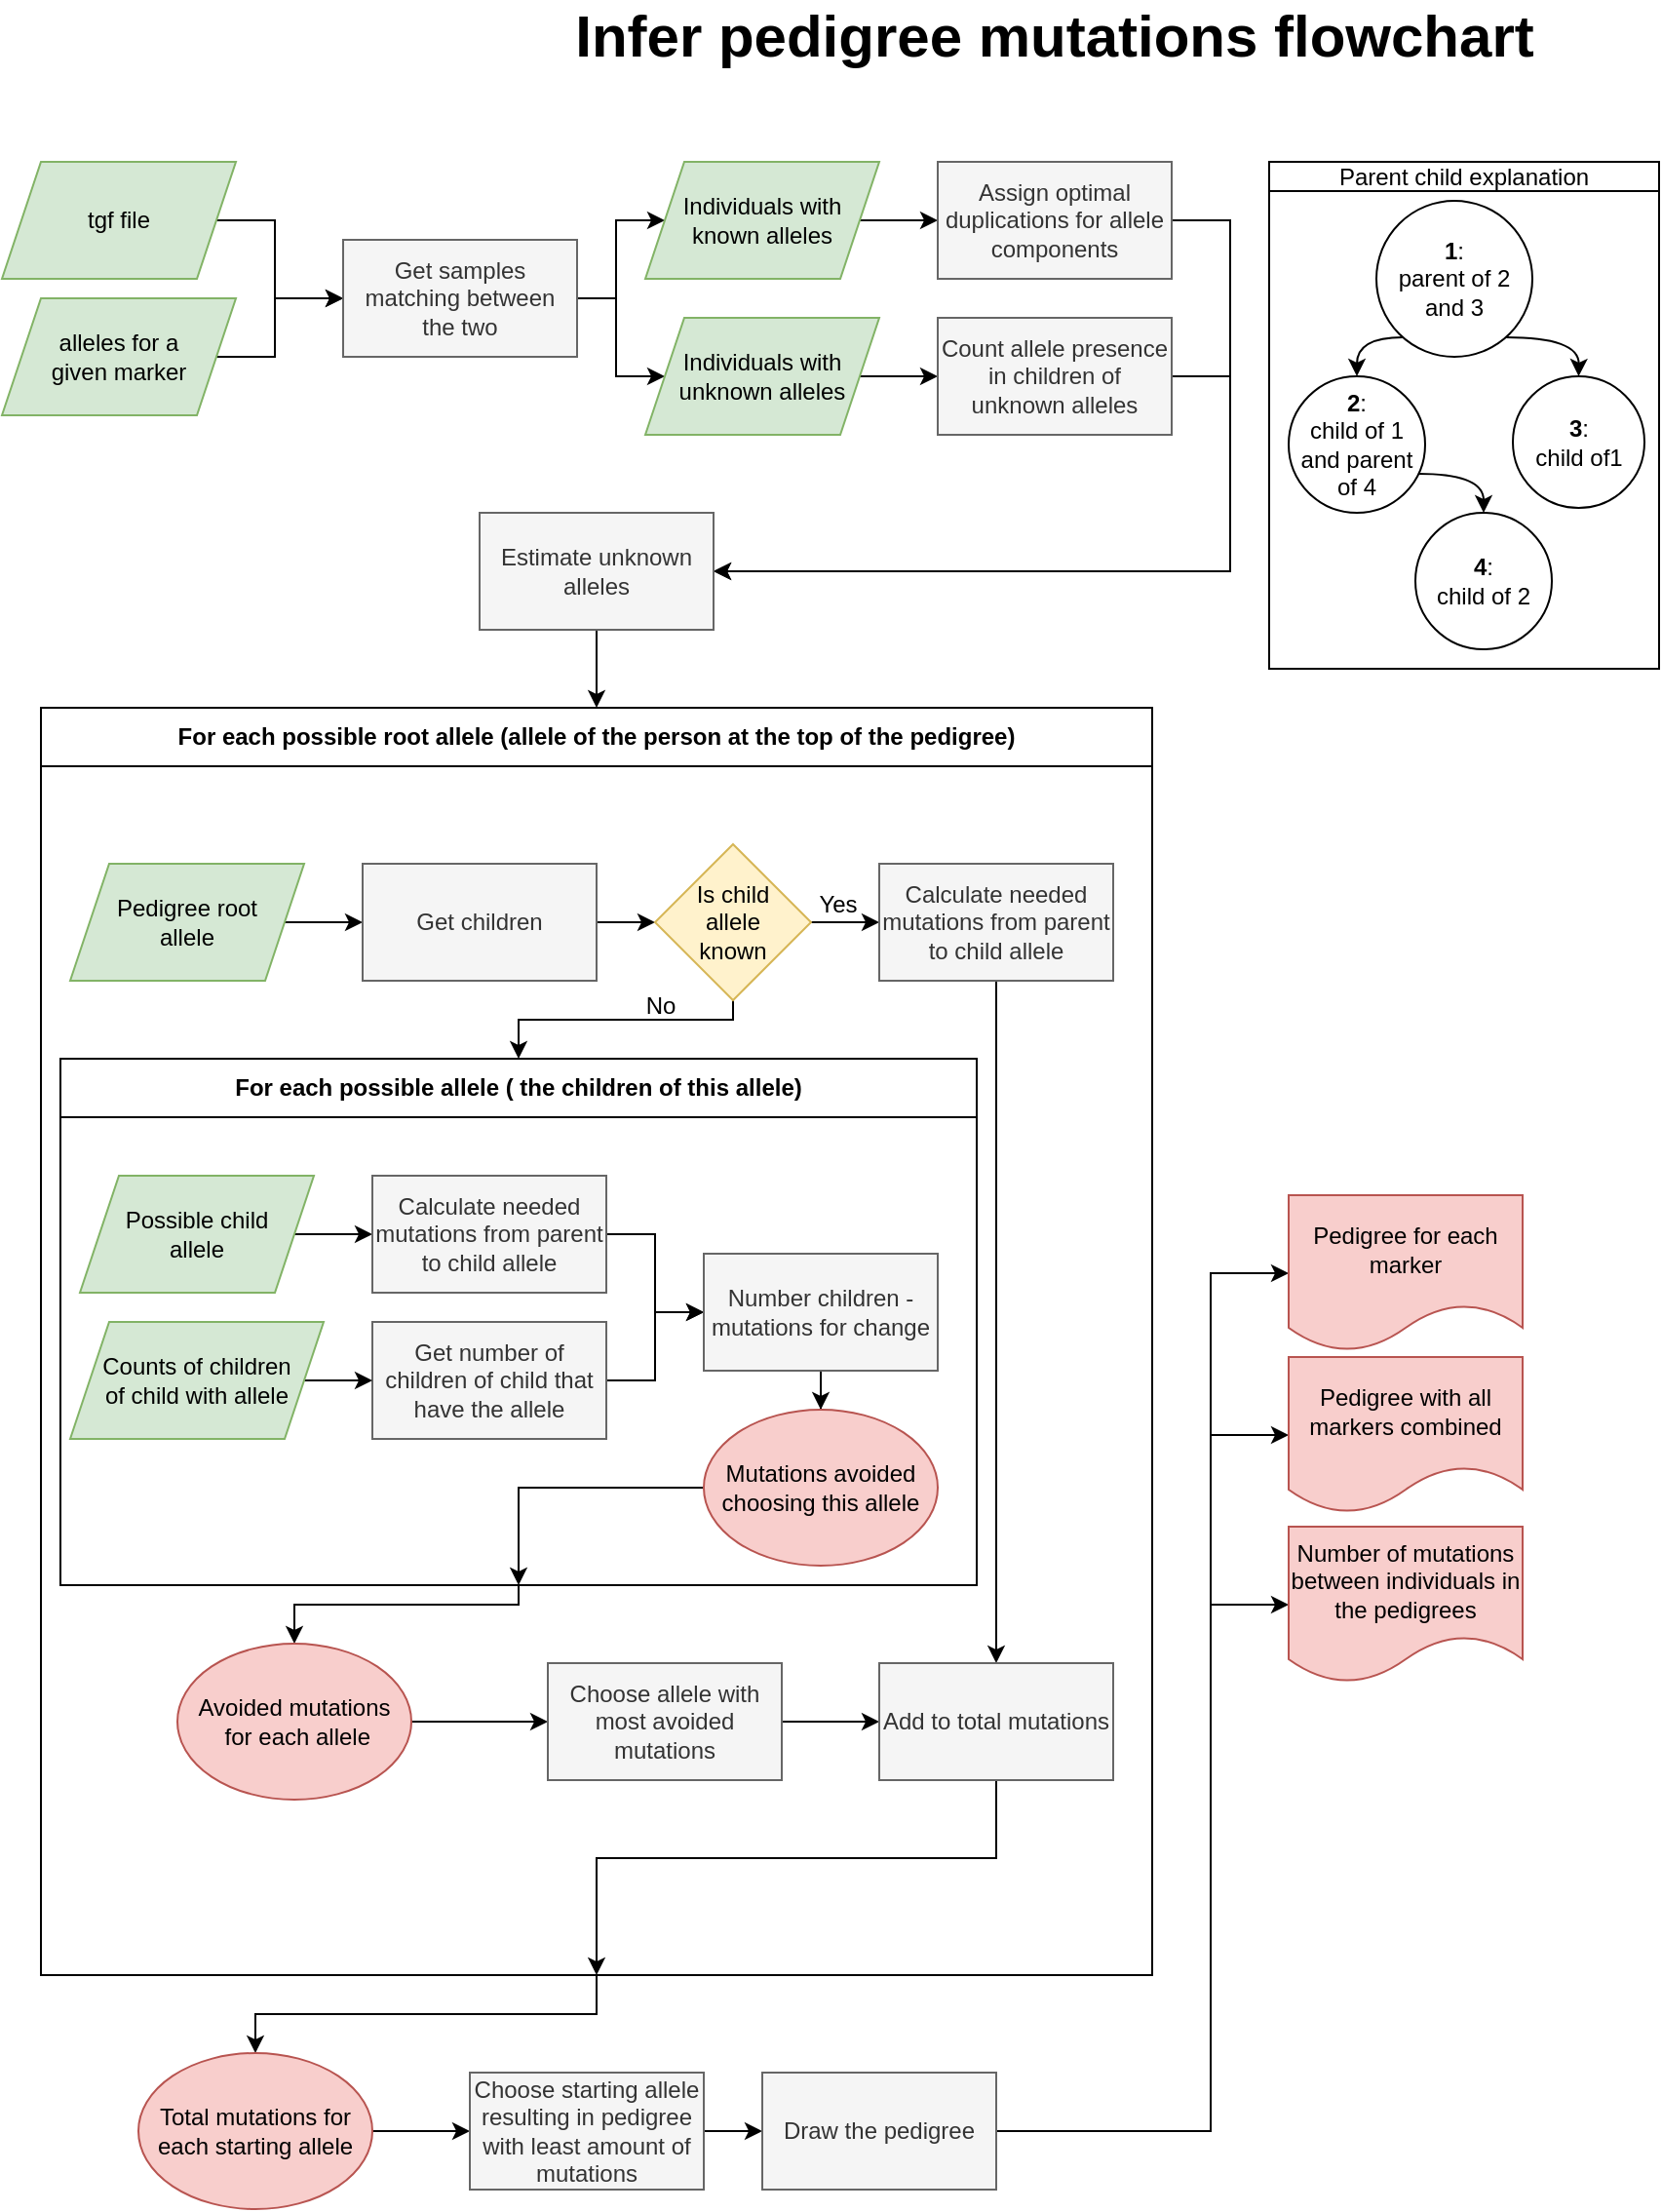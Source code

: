 <mxfile version="20.0.3" type="device"><diagram id="5iFATHU2VtIKNfDVAFXi" name="Page-1"><mxGraphModel dx="1237" dy="617" grid="1" gridSize="10" guides="1" tooltips="1" connect="1" arrows="1" fold="1" page="1" pageScale="1" pageWidth="850" pageHeight="1100" math="0" shadow="0"><root><mxCell id="0"/><mxCell id="1" parent="0"/><mxCell id="Pyik3U-NnSSjQ0JW-5aF-74" style="edgeStyle=orthogonalEdgeStyle;rounded=0;orthogonalLoop=1;jettySize=auto;html=1;entryX=0.5;entryY=0;entryDx=0;entryDy=0;" parent="1" source="Pyik3U-NnSSjQ0JW-5aF-32" target="Pyik3U-NnSSjQ0JW-5aF-73" edge="1"><mxGeometry relative="1" as="geometry"><Array as="points"><mxPoint x="355" y="1060"/><mxPoint x="180" y="1060"/></Array></mxGeometry></mxCell><mxCell id="Pyik3U-NnSSjQ0JW-5aF-32" value="" style="rounded=0;whiteSpace=wrap;html=1;fillColor=none;" parent="1" vertex="1"><mxGeometry x="70" y="390" width="570" height="650" as="geometry"/></mxCell><mxCell id="Pyik3U-NnSSjQ0JW-5aF-4" style="edgeStyle=orthogonalEdgeStyle;rounded=0;orthogonalLoop=1;jettySize=auto;html=1;entryX=0;entryY=0.5;entryDx=0;entryDy=0;" parent="1" source="Pyik3U-NnSSjQ0JW-5aF-1" target="Pyik3U-NnSSjQ0JW-5aF-3" edge="1"><mxGeometry relative="1" as="geometry"><Array as="points"><mxPoint x="190" y="140"/><mxPoint x="190" y="180"/></Array></mxGeometry></mxCell><mxCell id="Pyik3U-NnSSjQ0JW-5aF-1" value="tgf file" style="shape=parallelogram;perimeter=parallelogramPerimeter;whiteSpace=wrap;html=1;fixedSize=1;fillColor=#d5e8d4;strokeColor=#82b366;" parent="1" vertex="1"><mxGeometry x="50" y="110" width="120" height="60" as="geometry"/></mxCell><mxCell id="Pyik3U-NnSSjQ0JW-5aF-5" style="edgeStyle=orthogonalEdgeStyle;rounded=0;orthogonalLoop=1;jettySize=auto;html=1;entryX=0;entryY=0.5;entryDx=0;entryDy=0;" parent="1" source="Pyik3U-NnSSjQ0JW-5aF-2" target="Pyik3U-NnSSjQ0JW-5aF-3" edge="1"><mxGeometry relative="1" as="geometry"><Array as="points"><mxPoint x="190" y="210"/><mxPoint x="190" y="180"/></Array></mxGeometry></mxCell><mxCell id="Pyik3U-NnSSjQ0JW-5aF-2" value="alleles for a &lt;br&gt;given marker" style="shape=parallelogram;perimeter=parallelogramPerimeter;whiteSpace=wrap;html=1;fixedSize=1;fillColor=#d5e8d4;strokeColor=#82b366;" parent="1" vertex="1"><mxGeometry x="50" y="180" width="120" height="60" as="geometry"/></mxCell><mxCell id="Pyik3U-NnSSjQ0JW-5aF-22" style="edgeStyle=orthogonalEdgeStyle;rounded=0;orthogonalLoop=1;jettySize=auto;html=1;entryX=0;entryY=0.5;entryDx=0;entryDy=0;" parent="1" source="Pyik3U-NnSSjQ0JW-5aF-3" target="Pyik3U-NnSSjQ0JW-5aF-14" edge="1"><mxGeometry relative="1" as="geometry"/></mxCell><mxCell id="Pyik3U-NnSSjQ0JW-5aF-23" style="edgeStyle=orthogonalEdgeStyle;rounded=0;orthogonalLoop=1;jettySize=auto;html=1;entryX=0;entryY=0.5;entryDx=0;entryDy=0;" parent="1" source="Pyik3U-NnSSjQ0JW-5aF-3" target="Pyik3U-NnSSjQ0JW-5aF-15" edge="1"><mxGeometry relative="1" as="geometry"/></mxCell><mxCell id="Pyik3U-NnSSjQ0JW-5aF-3" value="Get samples matching between &lt;br&gt;the two" style="rounded=0;whiteSpace=wrap;html=1;fillColor=#f5f5f5;strokeColor=#666666;fontColor=#333333;" parent="1" vertex="1"><mxGeometry x="225" y="150" width="120" height="60" as="geometry"/></mxCell><mxCell id="Pyik3U-NnSSjQ0JW-5aF-41" style="edgeStyle=orthogonalEdgeStyle;rounded=0;orthogonalLoop=1;jettySize=auto;html=1;entryX=0;entryY=0.5;entryDx=0;entryDy=0;" parent="1" source="Pyik3U-NnSSjQ0JW-5aF-13" target="Pyik3U-NnSSjQ0JW-5aF-35" edge="1"><mxGeometry relative="1" as="geometry"/></mxCell><mxCell id="Pyik3U-NnSSjQ0JW-5aF-13" value="Pedigree root &lt;br&gt;allele" style="shape=parallelogram;perimeter=parallelogramPerimeter;whiteSpace=wrap;html=1;fixedSize=1;fillColor=#d5e8d4;strokeColor=#82b366;" parent="1" vertex="1"><mxGeometry x="85" y="470" width="120" height="60" as="geometry"/></mxCell><mxCell id="Pyik3U-NnSSjQ0JW-5aF-24" style="edgeStyle=orthogonalEdgeStyle;rounded=0;orthogonalLoop=1;jettySize=auto;html=1;entryX=0;entryY=0.5;entryDx=0;entryDy=0;" parent="1" source="Pyik3U-NnSSjQ0JW-5aF-14" target="Pyik3U-NnSSjQ0JW-5aF-17" edge="1"><mxGeometry relative="1" as="geometry"/></mxCell><mxCell id="Pyik3U-NnSSjQ0JW-5aF-14" value="Individuals with known alleles" style="shape=parallelogram;perimeter=parallelogramPerimeter;whiteSpace=wrap;html=1;fixedSize=1;fillColor=#d5e8d4;strokeColor=#82b366;" parent="1" vertex="1"><mxGeometry x="380" y="110" width="120" height="60" as="geometry"/></mxCell><mxCell id="Pyik3U-NnSSjQ0JW-5aF-26" style="edgeStyle=orthogonalEdgeStyle;rounded=0;orthogonalLoop=1;jettySize=auto;html=1;entryX=0;entryY=0.5;entryDx=0;entryDy=0;" parent="1" source="Pyik3U-NnSSjQ0JW-5aF-15" target="Pyik3U-NnSSjQ0JW-5aF-25" edge="1"><mxGeometry relative="1" as="geometry"/></mxCell><mxCell id="Pyik3U-NnSSjQ0JW-5aF-15" value="Individuals with unknown alleles" style="shape=parallelogram;perimeter=parallelogramPerimeter;whiteSpace=wrap;html=1;fixedSize=1;fillColor=#d5e8d4;strokeColor=#82b366;" parent="1" vertex="1"><mxGeometry x="380" y="190" width="120" height="60" as="geometry"/></mxCell><mxCell id="jjjcF2whvFUYWQtF70Cm-23" style="edgeStyle=orthogonalEdgeStyle;rounded=0;orthogonalLoop=1;jettySize=auto;html=1;entryX=1;entryY=0.5;entryDx=0;entryDy=0;" edge="1" parent="1" source="Pyik3U-NnSSjQ0JW-5aF-17" target="Pyik3U-NnSSjQ0JW-5aF-29"><mxGeometry relative="1" as="geometry"><Array as="points"><mxPoint x="680" y="140"/><mxPoint x="680" y="320"/></Array></mxGeometry></mxCell><mxCell id="Pyik3U-NnSSjQ0JW-5aF-17" value="Assign optimal duplications for allele components" style="rounded=0;whiteSpace=wrap;html=1;fillColor=#f5f5f5;fontColor=#333333;strokeColor=#666666;" parent="1" vertex="1"><mxGeometry x="530" y="110" width="120" height="60" as="geometry"/></mxCell><mxCell id="jjjcF2whvFUYWQtF70Cm-24" style="edgeStyle=orthogonalEdgeStyle;rounded=0;orthogonalLoop=1;jettySize=auto;html=1;entryX=1;entryY=0.5;entryDx=0;entryDy=0;" edge="1" parent="1" source="Pyik3U-NnSSjQ0JW-5aF-25" target="Pyik3U-NnSSjQ0JW-5aF-29"><mxGeometry relative="1" as="geometry"><Array as="points"><mxPoint x="680" y="220"/><mxPoint x="680" y="320"/></Array></mxGeometry></mxCell><mxCell id="Pyik3U-NnSSjQ0JW-5aF-25" value="Count allele presence in children of unknown alleles" style="rounded=0;whiteSpace=wrap;html=1;fillColor=#f5f5f5;fontColor=#333333;strokeColor=#666666;" parent="1" vertex="1"><mxGeometry x="530" y="190" width="120" height="60" as="geometry"/></mxCell><mxCell id="jjjcF2whvFUYWQtF70Cm-25" style="edgeStyle=orthogonalEdgeStyle;rounded=0;orthogonalLoop=1;jettySize=auto;html=1;entryX=0.5;entryY=0;entryDx=0;entryDy=0;" edge="1" parent="1" source="Pyik3U-NnSSjQ0JW-5aF-29" target="Pyik3U-NnSSjQ0JW-5aF-33"><mxGeometry relative="1" as="geometry"/></mxCell><mxCell id="Pyik3U-NnSSjQ0JW-5aF-29" value="Estimate unknown alleles" style="rounded=0;whiteSpace=wrap;html=1;fillColor=#f5f5f5;fontColor=#333333;strokeColor=#666666;" parent="1" vertex="1"><mxGeometry x="295" y="290" width="120" height="60" as="geometry"/></mxCell><mxCell id="Pyik3U-NnSSjQ0JW-5aF-33" value="&lt;b&gt;For each possible root allele (allele of the person at the top of the pedigree)&lt;/b&gt;" style="rounded=0;whiteSpace=wrap;html=1;fillColor=none;" parent="1" vertex="1"><mxGeometry x="70" y="390" width="570" height="30" as="geometry"/></mxCell><mxCell id="Pyik3U-NnSSjQ0JW-5aF-40" style="edgeStyle=orthogonalEdgeStyle;rounded=0;orthogonalLoop=1;jettySize=auto;html=1;entryX=0;entryY=0.5;entryDx=0;entryDy=0;" parent="1" source="Pyik3U-NnSSjQ0JW-5aF-35" target="Pyik3U-NnSSjQ0JW-5aF-39" edge="1"><mxGeometry relative="1" as="geometry"/></mxCell><mxCell id="Pyik3U-NnSSjQ0JW-5aF-35" value="Get children" style="rounded=0;whiteSpace=wrap;html=1;fillColor=#f5f5f5;fontColor=#333333;strokeColor=#666666;" parent="1" vertex="1"><mxGeometry x="235" y="470" width="120" height="60" as="geometry"/></mxCell><mxCell id="Pyik3U-NnSSjQ0JW-5aF-63" style="edgeStyle=orthogonalEdgeStyle;rounded=0;orthogonalLoop=1;jettySize=auto;html=1;exitX=0.5;exitY=1;exitDx=0;exitDy=0;entryX=0.5;entryY=0;entryDx=0;entryDy=0;" parent="1" source="Pyik3U-NnSSjQ0JW-5aF-37" target="Pyik3U-NnSSjQ0JW-5aF-62" edge="1"><mxGeometry relative="1" as="geometry"><Array as="points"><mxPoint x="315" y="850"/><mxPoint x="200" y="850"/></Array></mxGeometry></mxCell><mxCell id="Pyik3U-NnSSjQ0JW-5aF-37" value="" style="rounded=0;whiteSpace=wrap;html=1;fillColor=none;" parent="1" vertex="1"><mxGeometry x="80" y="570" width="470" height="270" as="geometry"/></mxCell><mxCell id="Pyik3U-NnSSjQ0JW-5aF-43" value="" style="edgeStyle=orthogonalEdgeStyle;rounded=0;orthogonalLoop=1;jettySize=auto;html=1;" parent="1" source="Pyik3U-NnSSjQ0JW-5aF-38" target="Pyik3U-NnSSjQ0JW-5aF-42" edge="1"><mxGeometry relative="1" as="geometry"/></mxCell><mxCell id="Pyik3U-NnSSjQ0JW-5aF-38" value="Possible child &lt;br&gt;allele" style="shape=parallelogram;perimeter=parallelogramPerimeter;whiteSpace=wrap;html=1;fixedSize=1;fillColor=#d5e8d4;strokeColor=#82b366;" parent="1" vertex="1"><mxGeometry x="90" y="630" width="120" height="60" as="geometry"/></mxCell><mxCell id="Pyik3U-NnSSjQ0JW-5aF-57" style="edgeStyle=orthogonalEdgeStyle;rounded=0;orthogonalLoop=1;jettySize=auto;html=1;entryX=0;entryY=0.5;entryDx=0;entryDy=0;" parent="1" source="Pyik3U-NnSSjQ0JW-5aF-39" target="Pyik3U-NnSSjQ0JW-5aF-56" edge="1"><mxGeometry relative="1" as="geometry"/></mxCell><mxCell id="Pyik3U-NnSSjQ0JW-5aF-59" style="edgeStyle=orthogonalEdgeStyle;rounded=0;orthogonalLoop=1;jettySize=auto;html=1;entryX=0.5;entryY=0;entryDx=0;entryDy=0;" parent="1" source="Pyik3U-NnSSjQ0JW-5aF-39" target="Pyik3U-NnSSjQ0JW-5aF-55" edge="1"><mxGeometry relative="1" as="geometry"><Array as="points"><mxPoint x="425" y="550"/><mxPoint x="315" y="550"/></Array></mxGeometry></mxCell><mxCell id="Pyik3U-NnSSjQ0JW-5aF-39" value="Is child &lt;br&gt;allele &lt;br&gt;known" style="rhombus;whiteSpace=wrap;html=1;fillColor=#fff2cc;strokeColor=#d6b656;" parent="1" vertex="1"><mxGeometry x="385" y="460" width="80" height="80" as="geometry"/></mxCell><mxCell id="Pyik3U-NnSSjQ0JW-5aF-50" style="edgeStyle=orthogonalEdgeStyle;rounded=0;orthogonalLoop=1;jettySize=auto;html=1;entryX=0;entryY=0.5;entryDx=0;entryDy=0;" parent="1" source="Pyik3U-NnSSjQ0JW-5aF-42" target="Pyik3U-NnSSjQ0JW-5aF-48" edge="1"><mxGeometry relative="1" as="geometry"/></mxCell><mxCell id="Pyik3U-NnSSjQ0JW-5aF-42" value="Calculate needed mutations from parent to child allele" style="whiteSpace=wrap;html=1;fillColor=#f5f5f5;fontColor=#333333;strokeColor=#666666;" parent="1" vertex="1"><mxGeometry x="240" y="630" width="120" height="60" as="geometry"/></mxCell><mxCell id="Pyik3U-NnSSjQ0JW-5aF-51" style="edgeStyle=orthogonalEdgeStyle;rounded=0;orthogonalLoop=1;jettySize=auto;html=1;entryX=0;entryY=0.5;entryDx=0;entryDy=0;" parent="1" source="Pyik3U-NnSSjQ0JW-5aF-44" target="Pyik3U-NnSSjQ0JW-5aF-48" edge="1"><mxGeometry relative="1" as="geometry"/></mxCell><mxCell id="Pyik3U-NnSSjQ0JW-5aF-44" value="Get number of children of child that have the allele" style="rounded=0;whiteSpace=wrap;html=1;fillColor=#f5f5f5;fontColor=#333333;strokeColor=#666666;" parent="1" vertex="1"><mxGeometry x="240" y="705" width="120" height="60" as="geometry"/></mxCell><mxCell id="Pyik3U-NnSSjQ0JW-5aF-46" style="edgeStyle=orthogonalEdgeStyle;rounded=0;orthogonalLoop=1;jettySize=auto;html=1;entryX=0;entryY=0.5;entryDx=0;entryDy=0;" parent="1" source="Pyik3U-NnSSjQ0JW-5aF-45" target="Pyik3U-NnSSjQ0JW-5aF-44" edge="1"><mxGeometry relative="1" as="geometry"/></mxCell><mxCell id="Pyik3U-NnSSjQ0JW-5aF-45" value="Counts of children &lt;br&gt;of child with allele" style="shape=parallelogram;perimeter=parallelogramPerimeter;whiteSpace=wrap;html=1;fixedSize=1;fillColor=#d5e8d4;strokeColor=#82b366;" parent="1" vertex="1"><mxGeometry x="85" y="705" width="130" height="60" as="geometry"/></mxCell><mxCell id="Pyik3U-NnSSjQ0JW-5aF-54" style="edgeStyle=orthogonalEdgeStyle;rounded=0;orthogonalLoop=1;jettySize=auto;html=1;entryX=0.5;entryY=0;entryDx=0;entryDy=0;" parent="1" source="Pyik3U-NnSSjQ0JW-5aF-48" target="Pyik3U-NnSSjQ0JW-5aF-53" edge="1"><mxGeometry relative="1" as="geometry"/></mxCell><mxCell id="Pyik3U-NnSSjQ0JW-5aF-48" value="Number children - mutations for change" style="rounded=0;whiteSpace=wrap;html=1;fillColor=#f5f5f5;fontColor=#333333;strokeColor=#666666;" parent="1" vertex="1"><mxGeometry x="410" y="670" width="120" height="60" as="geometry"/></mxCell><mxCell id="Pyik3U-NnSSjQ0JW-5aF-61" style="edgeStyle=orthogonalEdgeStyle;rounded=0;orthogonalLoop=1;jettySize=auto;html=1;entryX=0.5;entryY=1;entryDx=0;entryDy=0;" parent="1" source="Pyik3U-NnSSjQ0JW-5aF-53" target="Pyik3U-NnSSjQ0JW-5aF-37" edge="1"><mxGeometry relative="1" as="geometry"><Array as="points"><mxPoint x="315" y="790"/></Array></mxGeometry></mxCell><mxCell id="Pyik3U-NnSSjQ0JW-5aF-53" value="Mutations avoided choosing this allele" style="ellipse;whiteSpace=wrap;html=1;fillColor=#f8cecc;strokeColor=#b85450;" parent="1" vertex="1"><mxGeometry x="410" y="750" width="120" height="80" as="geometry"/></mxCell><mxCell id="Pyik3U-NnSSjQ0JW-5aF-55" value="&lt;b&gt;For each possible allele ( the children of this allele)&lt;/b&gt;" style="rounded=0;whiteSpace=wrap;html=1;fillColor=none;" parent="1" vertex="1"><mxGeometry x="80" y="570" width="470" height="30" as="geometry"/></mxCell><mxCell id="Pyik3U-NnSSjQ0JW-5aF-67" style="edgeStyle=orthogonalEdgeStyle;rounded=0;orthogonalLoop=1;jettySize=auto;html=1;" parent="1" source="Pyik3U-NnSSjQ0JW-5aF-56" target="Pyik3U-NnSSjQ0JW-5aF-66" edge="1"><mxGeometry relative="1" as="geometry"/></mxCell><mxCell id="Pyik3U-NnSSjQ0JW-5aF-56" value="Calculate needed mutations from parent to child allele" style="whiteSpace=wrap;html=1;fillColor=#f5f5f5;fontColor=#333333;strokeColor=#666666;" parent="1" vertex="1"><mxGeometry x="500" y="470" width="120" height="60" as="geometry"/></mxCell><mxCell id="Pyik3U-NnSSjQ0JW-5aF-65" style="edgeStyle=orthogonalEdgeStyle;rounded=0;orthogonalLoop=1;jettySize=auto;html=1;entryX=0;entryY=0.5;entryDx=0;entryDy=0;" parent="1" source="Pyik3U-NnSSjQ0JW-5aF-62" target="Pyik3U-NnSSjQ0JW-5aF-64" edge="1"><mxGeometry relative="1" as="geometry"/></mxCell><mxCell id="Pyik3U-NnSSjQ0JW-5aF-62" value="&lt;div&gt;Avoided mutations&lt;/div&gt;&lt;div&gt;&amp;nbsp;for each allele&lt;/div&gt;" style="ellipse;whiteSpace=wrap;html=1;fillColor=#f8cecc;strokeColor=#b85450;" parent="1" vertex="1"><mxGeometry x="140" y="870" width="120" height="80" as="geometry"/></mxCell><mxCell id="Pyik3U-NnSSjQ0JW-5aF-68" style="edgeStyle=orthogonalEdgeStyle;rounded=0;orthogonalLoop=1;jettySize=auto;html=1;" parent="1" source="Pyik3U-NnSSjQ0JW-5aF-64" target="Pyik3U-NnSSjQ0JW-5aF-66" edge="1"><mxGeometry relative="1" as="geometry"/></mxCell><mxCell id="Pyik3U-NnSSjQ0JW-5aF-64" value="Choose allele with most avoided mutations" style="rounded=0;whiteSpace=wrap;html=1;fillColor=#f5f5f5;fontColor=#333333;strokeColor=#666666;" parent="1" vertex="1"><mxGeometry x="330" y="880" width="120" height="60" as="geometry"/></mxCell><mxCell id="Pyik3U-NnSSjQ0JW-5aF-75" style="edgeStyle=orthogonalEdgeStyle;rounded=0;orthogonalLoop=1;jettySize=auto;html=1;entryX=0.5;entryY=1;entryDx=0;entryDy=0;" parent="1" source="Pyik3U-NnSSjQ0JW-5aF-66" target="Pyik3U-NnSSjQ0JW-5aF-32" edge="1"><mxGeometry relative="1" as="geometry"><Array as="points"><mxPoint x="560" y="980"/><mxPoint x="355" y="980"/></Array></mxGeometry></mxCell><mxCell id="Pyik3U-NnSSjQ0JW-5aF-66" value="Add to total mutations" style="rounded=0;whiteSpace=wrap;html=1;fillColor=#f5f5f5;fontColor=#333333;strokeColor=#666666;" parent="1" vertex="1"><mxGeometry x="500" y="880" width="120" height="60" as="geometry"/></mxCell><mxCell id="Pyik3U-NnSSjQ0JW-5aF-69" value="Yes" style="text;html=1;strokeColor=none;fillColor=none;align=center;verticalAlign=middle;whiteSpace=wrap;rounded=0;" parent="1" vertex="1"><mxGeometry x="449" y="476" width="60" height="30" as="geometry"/></mxCell><mxCell id="Pyik3U-NnSSjQ0JW-5aF-70" value="No" style="text;html=1;strokeColor=none;fillColor=none;align=center;verticalAlign=middle;whiteSpace=wrap;rounded=0;" parent="1" vertex="1"><mxGeometry x="358" y="528" width="60" height="30" as="geometry"/></mxCell><mxCell id="Pyik3U-NnSSjQ0JW-5aF-78" value="" style="edgeStyle=orthogonalEdgeStyle;rounded=0;orthogonalLoop=1;jettySize=auto;html=1;" parent="1" source="Pyik3U-NnSSjQ0JW-5aF-73" target="Pyik3U-NnSSjQ0JW-5aF-77" edge="1"><mxGeometry relative="1" as="geometry"/></mxCell><mxCell id="Pyik3U-NnSSjQ0JW-5aF-73" value="Total mutations for each starting allele" style="ellipse;whiteSpace=wrap;html=1;fillColor=#f8cecc;strokeColor=#b85450;" parent="1" vertex="1"><mxGeometry x="120" y="1080" width="120" height="80" as="geometry"/></mxCell><mxCell id="Pyik3U-NnSSjQ0JW-5aF-80" style="edgeStyle=orthogonalEdgeStyle;rounded=0;orthogonalLoop=1;jettySize=auto;html=1;entryX=0;entryY=0.5;entryDx=0;entryDy=0;" parent="1" source="Pyik3U-NnSSjQ0JW-5aF-77" target="Pyik3U-NnSSjQ0JW-5aF-79" edge="1"><mxGeometry relative="1" as="geometry"/></mxCell><mxCell id="Pyik3U-NnSSjQ0JW-5aF-77" value="Choose starting allele resulting in pedigree with least amount of mutations" style="whiteSpace=wrap;html=1;fillColor=#f5f5f5;fontColor=#333333;strokeColor=#666666;" parent="1" vertex="1"><mxGeometry x="290" y="1090" width="120" height="60" as="geometry"/></mxCell><mxCell id="Pyik3U-NnSSjQ0JW-5aF-84" style="edgeStyle=orthogonalEdgeStyle;rounded=0;orthogonalLoop=1;jettySize=auto;html=1;entryX=0;entryY=0.5;entryDx=0;entryDy=0;" parent="1" source="Pyik3U-NnSSjQ0JW-5aF-79" target="Pyik3U-NnSSjQ0JW-5aF-81" edge="1"><mxGeometry relative="1" as="geometry"><Array as="points"><mxPoint x="670" y="1120"/><mxPoint x="670" y="680"/></Array></mxGeometry></mxCell><mxCell id="Pyik3U-NnSSjQ0JW-5aF-85" style="edgeStyle=orthogonalEdgeStyle;rounded=0;orthogonalLoop=1;jettySize=auto;html=1;entryX=0;entryY=0.5;entryDx=0;entryDy=0;" parent="1" source="Pyik3U-NnSSjQ0JW-5aF-79" target="Pyik3U-NnSSjQ0JW-5aF-82" edge="1"><mxGeometry relative="1" as="geometry"><Array as="points"><mxPoint x="670" y="1120"/><mxPoint x="670" y="763"/></Array></mxGeometry></mxCell><mxCell id="Pyik3U-NnSSjQ0JW-5aF-86" style="edgeStyle=orthogonalEdgeStyle;rounded=0;orthogonalLoop=1;jettySize=auto;html=1;entryX=0;entryY=0.5;entryDx=0;entryDy=0;" parent="1" source="Pyik3U-NnSSjQ0JW-5aF-79" target="Pyik3U-NnSSjQ0JW-5aF-83" edge="1"><mxGeometry relative="1" as="geometry"><Array as="points"><mxPoint x="670" y="1120"/><mxPoint x="670" y="850"/></Array></mxGeometry></mxCell><mxCell id="Pyik3U-NnSSjQ0JW-5aF-79" value="Draw the pedigree" style="rounded=0;whiteSpace=wrap;html=1;fillColor=#f5f5f5;fontColor=#333333;strokeColor=#666666;" parent="1" vertex="1"><mxGeometry x="440" y="1090" width="120" height="60" as="geometry"/></mxCell><mxCell id="Pyik3U-NnSSjQ0JW-5aF-81" value="Pedigree for each marker" style="shape=document;whiteSpace=wrap;html=1;boundedLbl=1;fillColor=#f8cecc;strokeColor=#b85450;" parent="1" vertex="1"><mxGeometry x="710" y="640" width="120" height="80" as="geometry"/></mxCell><mxCell id="Pyik3U-NnSSjQ0JW-5aF-82" value="Pedigree with all markers combined" style="shape=document;whiteSpace=wrap;html=1;boundedLbl=1;fillColor=#f8cecc;strokeColor=#b85450;" parent="1" vertex="1"><mxGeometry x="710" y="723" width="120" height="80" as="geometry"/></mxCell><mxCell id="Pyik3U-NnSSjQ0JW-5aF-83" value="Number of mutations between individuals in the pedigrees" style="shape=document;whiteSpace=wrap;html=1;boundedLbl=1;fillColor=#f8cecc;strokeColor=#b85450;" parent="1" vertex="1"><mxGeometry x="710" y="810" width="120" height="80" as="geometry"/></mxCell><mxCell id="jjjcF2whvFUYWQtF70Cm-1" value="" style="rounded=0;whiteSpace=wrap;html=1;" vertex="1" parent="1"><mxGeometry x="700" y="110" width="200" height="260" as="geometry"/></mxCell><mxCell id="jjjcF2whvFUYWQtF70Cm-2" value="Parent child explanation" style="rounded=0;whiteSpace=wrap;html=1;" vertex="1" parent="1"><mxGeometry x="700" y="110" width="200" height="15" as="geometry"/></mxCell><mxCell id="jjjcF2whvFUYWQtF70Cm-14" style="edgeStyle=orthogonalEdgeStyle;curved=1;rounded=0;orthogonalLoop=1;jettySize=auto;html=1;entryX=0.5;entryY=0;entryDx=0;entryDy=0;" edge="1" parent="1" source="jjjcF2whvFUYWQtF70Cm-4" target="jjjcF2whvFUYWQtF70Cm-10"><mxGeometry relative="1" as="geometry"><Array as="points"><mxPoint x="830" y="200"/><mxPoint x="780" y="200"/></Array></mxGeometry></mxCell><mxCell id="jjjcF2whvFUYWQtF70Cm-21" style="edgeStyle=orthogonalEdgeStyle;curved=1;rounded=0;orthogonalLoop=1;jettySize=auto;html=1;" edge="1" parent="1" source="jjjcF2whvFUYWQtF70Cm-4" target="jjjcF2whvFUYWQtF70Cm-11"><mxGeometry relative="1" as="geometry"><Array as="points"><mxPoint x="859" y="200"/></Array></mxGeometry></mxCell><mxCell id="jjjcF2whvFUYWQtF70Cm-4" value="&lt;div&gt;&lt;b&gt;1&lt;/b&gt;:&lt;/div&gt;&lt;div&gt;parent of 2 and 3&lt;br&gt;&lt;/div&gt;" style="ellipse;whiteSpace=wrap;html=1;aspect=fixed;" vertex="1" parent="1"><mxGeometry x="755" y="130" width="80" height="80" as="geometry"/></mxCell><mxCell id="jjjcF2whvFUYWQtF70Cm-20" style="edgeStyle=orthogonalEdgeStyle;curved=1;rounded=0;orthogonalLoop=1;jettySize=auto;html=1;" edge="1" parent="1" source="jjjcF2whvFUYWQtF70Cm-10" target="jjjcF2whvFUYWQtF70Cm-12"><mxGeometry relative="1" as="geometry"><Array as="points"><mxPoint x="810" y="270"/></Array></mxGeometry></mxCell><mxCell id="jjjcF2whvFUYWQtF70Cm-10" value="&lt;div&gt;&lt;b&gt;2&lt;/b&gt;:&lt;/div&gt;&lt;div&gt;child of 1 and parent of 4&lt;br&gt;&lt;/div&gt;" style="ellipse;whiteSpace=wrap;html=1;aspect=fixed;" vertex="1" parent="1"><mxGeometry x="710" y="220" width="70" height="70" as="geometry"/></mxCell><mxCell id="jjjcF2whvFUYWQtF70Cm-11" value="&lt;div&gt;&lt;b&gt;3&lt;/b&gt;:&lt;/div&gt;&lt;div&gt;child of1 &lt;br&gt;&lt;/div&gt;" style="ellipse;whiteSpace=wrap;html=1;aspect=fixed;" vertex="1" parent="1"><mxGeometry x="825" y="220" width="67.5" height="67.5" as="geometry"/></mxCell><mxCell id="jjjcF2whvFUYWQtF70Cm-12" value="&lt;div&gt;&lt;b&gt;4&lt;/b&gt;:&lt;/div&gt;&lt;div&gt;child of 2&lt;br&gt;&lt;/div&gt;" style="ellipse;whiteSpace=wrap;html=1;aspect=fixed;" vertex="1" parent="1"><mxGeometry x="775" y="290" width="70" height="70" as="geometry"/></mxCell><mxCell id="jjjcF2whvFUYWQtF70Cm-26" value="&lt;font style=&quot;font-size: 30px;&quot;&gt;&lt;b&gt;Infer pedigree mutations flowchart&lt;/b&gt;&lt;/font&gt;" style="text;html=1;strokeColor=none;fillColor=none;align=center;verticalAlign=middle;whiteSpace=wrap;rounded=0;" vertex="1" parent="1"><mxGeometry x="325" y="30" width="530" height="30" as="geometry"/></mxCell></root></mxGraphModel></diagram></mxfile>